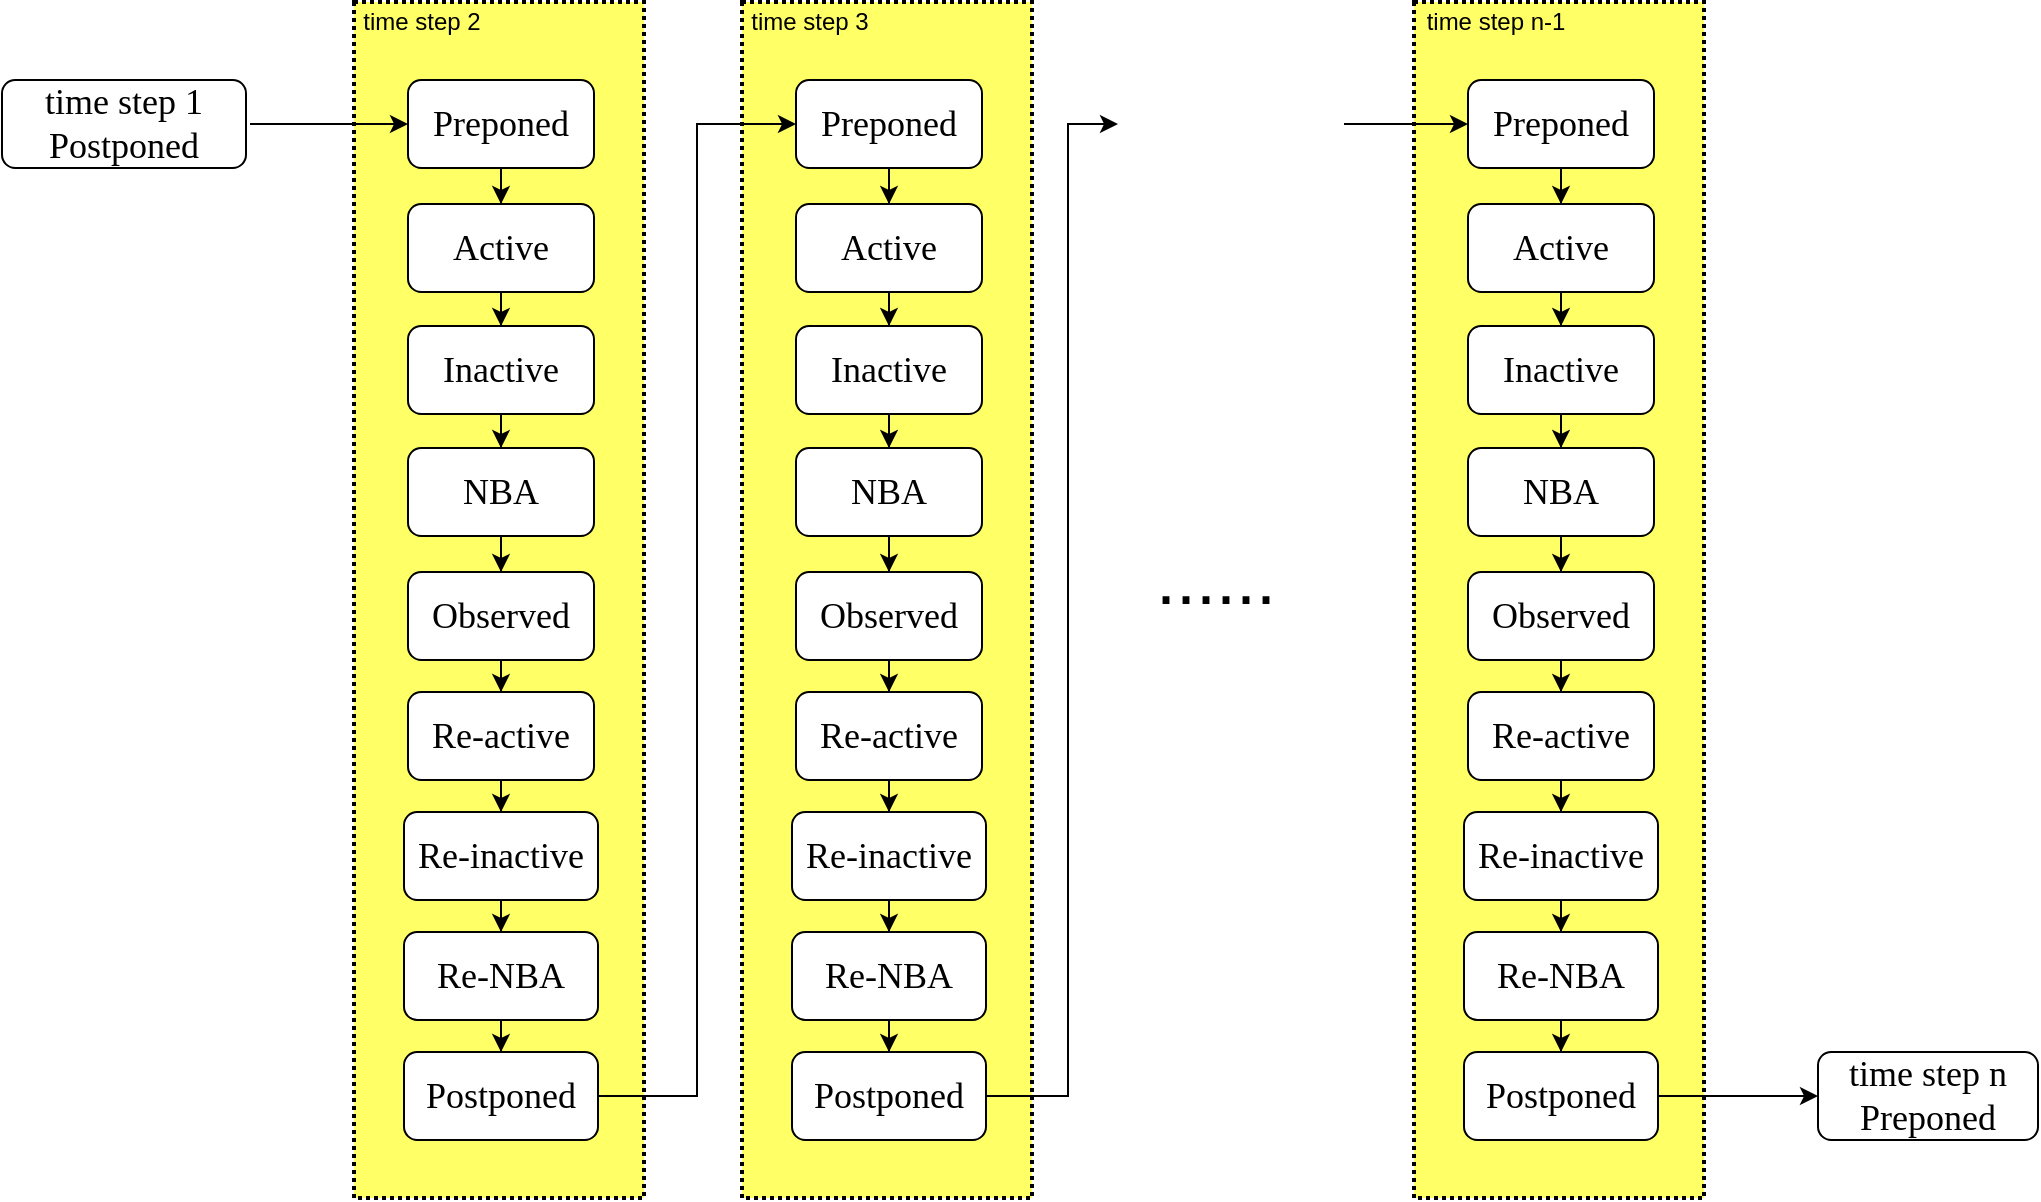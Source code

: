 <mxfile version="14.6.13" type="device"><diagram id="Jv9340CYVDwZ9xtEjfs-" name="第 1 页"><mxGraphModel dx="1605" dy="696" grid="0" gridSize="10" guides="1" tooltips="1" connect="1" arrows="1" fold="1" page="0" pageScale="1" pageWidth="827" pageHeight="1169" math="0" shadow="0"><root><mxCell id="0"/><mxCell id="1" parent="0"/><mxCell id="A3qn32NgyqReRUtWt0mC-39" value="" style="rounded=0;whiteSpace=wrap;html=1;dashed=1;dashPattern=1 1;strokeWidth=2;fillColor=#FFFF66;" vertex="1" parent="1"><mxGeometry x="330" y="116" width="145" height="598" as="geometry"/></mxCell><mxCell id="A3qn32NgyqReRUtWt0mC-18" value="" style="rounded=0;whiteSpace=wrap;html=1;dashed=1;dashPattern=1 1;strokeWidth=2;fillColor=#FFFF66;" vertex="1" parent="1"><mxGeometry x="136" y="116" width="145" height="598" as="geometry"/></mxCell><mxCell id="A3qn32NgyqReRUtWt0mC-3" value="" style="edgeStyle=orthogonalEdgeStyle;rounded=0;orthogonalLoop=1;jettySize=auto;html=1;" edge="1" parent="1" source="A3qn32NgyqReRUtWt0mC-1" target="A3qn32NgyqReRUtWt0mC-2"><mxGeometry relative="1" as="geometry"/></mxCell><mxCell id="A3qn32NgyqReRUtWt0mC-1" value="&lt;font style=&quot;font-size: 18px&quot; face=&quot;Comic Sans MS&quot;&gt;Preponed&lt;/font&gt;" style="rounded=1;whiteSpace=wrap;html=1;" vertex="1" parent="1"><mxGeometry x="163" y="155" width="93" height="44" as="geometry"/></mxCell><mxCell id="A3qn32NgyqReRUtWt0mC-5" value="" style="edgeStyle=orthogonalEdgeStyle;rounded=0;orthogonalLoop=1;jettySize=auto;html=1;" edge="1" parent="1" source="A3qn32NgyqReRUtWt0mC-2" target="A3qn32NgyqReRUtWt0mC-4"><mxGeometry relative="1" as="geometry"/></mxCell><mxCell id="A3qn32NgyqReRUtWt0mC-2" value="&lt;font style=&quot;font-size: 18px&quot; face=&quot;Comic Sans MS&quot;&gt;Active&lt;/font&gt;" style="rounded=1;whiteSpace=wrap;html=1;" vertex="1" parent="1"><mxGeometry x="163" y="217" width="93" height="44" as="geometry"/></mxCell><mxCell id="A3qn32NgyqReRUtWt0mC-7" value="" style="edgeStyle=orthogonalEdgeStyle;rounded=0;orthogonalLoop=1;jettySize=auto;html=1;" edge="1" parent="1" source="A3qn32NgyqReRUtWt0mC-4" target="A3qn32NgyqReRUtWt0mC-6"><mxGeometry relative="1" as="geometry"/></mxCell><mxCell id="A3qn32NgyqReRUtWt0mC-4" value="&lt;font style=&quot;font-size: 18px&quot; face=&quot;Comic Sans MS&quot;&gt;Inactive&lt;/font&gt;" style="rounded=1;whiteSpace=wrap;html=1;" vertex="1" parent="1"><mxGeometry x="163" y="278" width="93" height="44" as="geometry"/></mxCell><mxCell id="A3qn32NgyqReRUtWt0mC-9" value="" style="edgeStyle=orthogonalEdgeStyle;rounded=0;orthogonalLoop=1;jettySize=auto;html=1;" edge="1" parent="1" source="A3qn32NgyqReRUtWt0mC-6" target="A3qn32NgyqReRUtWt0mC-8"><mxGeometry relative="1" as="geometry"/></mxCell><mxCell id="A3qn32NgyqReRUtWt0mC-6" value="&lt;font style=&quot;font-size: 18px&quot; face=&quot;Comic Sans MS&quot;&gt;NBA&lt;/font&gt;" style="rounded=1;whiteSpace=wrap;html=1;" vertex="1" parent="1"><mxGeometry x="163" y="339" width="93" height="44" as="geometry"/></mxCell><mxCell id="A3qn32NgyqReRUtWt0mC-11" value="" style="edgeStyle=orthogonalEdgeStyle;rounded=0;orthogonalLoop=1;jettySize=auto;html=1;" edge="1" parent="1" source="A3qn32NgyqReRUtWt0mC-8" target="A3qn32NgyqReRUtWt0mC-10"><mxGeometry relative="1" as="geometry"/></mxCell><mxCell id="A3qn32NgyqReRUtWt0mC-8" value="&lt;font style=&quot;font-size: 18px&quot; face=&quot;Comic Sans MS&quot;&gt;Observed&lt;/font&gt;" style="rounded=1;whiteSpace=wrap;html=1;" vertex="1" parent="1"><mxGeometry x="163" y="401" width="93" height="44" as="geometry"/></mxCell><mxCell id="A3qn32NgyqReRUtWt0mC-13" value="" style="edgeStyle=orthogonalEdgeStyle;rounded=0;orthogonalLoop=1;jettySize=auto;html=1;" edge="1" parent="1" source="A3qn32NgyqReRUtWt0mC-10" target="A3qn32NgyqReRUtWt0mC-12"><mxGeometry relative="1" as="geometry"/></mxCell><mxCell id="A3qn32NgyqReRUtWt0mC-10" value="&lt;font style=&quot;font-size: 18px&quot; face=&quot;Comic Sans MS&quot;&gt;Re-active&lt;/font&gt;" style="rounded=1;whiteSpace=wrap;html=1;" vertex="1" parent="1"><mxGeometry x="163" y="461" width="93" height="44" as="geometry"/></mxCell><mxCell id="A3qn32NgyqReRUtWt0mC-15" value="" style="edgeStyle=orthogonalEdgeStyle;rounded=0;orthogonalLoop=1;jettySize=auto;html=1;" edge="1" parent="1" source="A3qn32NgyqReRUtWt0mC-12" target="A3qn32NgyqReRUtWt0mC-14"><mxGeometry relative="1" as="geometry"/></mxCell><mxCell id="A3qn32NgyqReRUtWt0mC-12" value="&lt;font style=&quot;font-size: 18px&quot; face=&quot;Comic Sans MS&quot;&gt;Re-inactive&lt;/font&gt;" style="rounded=1;whiteSpace=wrap;html=1;" vertex="1" parent="1"><mxGeometry x="161" y="521" width="97" height="44" as="geometry"/></mxCell><mxCell id="A3qn32NgyqReRUtWt0mC-17" value="" style="edgeStyle=orthogonalEdgeStyle;rounded=0;orthogonalLoop=1;jettySize=auto;html=1;" edge="1" parent="1" source="A3qn32NgyqReRUtWt0mC-14" target="A3qn32NgyqReRUtWt0mC-16"><mxGeometry relative="1" as="geometry"/></mxCell><mxCell id="A3qn32NgyqReRUtWt0mC-14" value="&lt;font style=&quot;font-size: 18px&quot; face=&quot;Comic Sans MS&quot;&gt;Re-NBA&lt;/font&gt;" style="rounded=1;whiteSpace=wrap;html=1;" vertex="1" parent="1"><mxGeometry x="161" y="581" width="97" height="44" as="geometry"/></mxCell><mxCell id="A3qn32NgyqReRUtWt0mC-59" style="edgeStyle=orthogonalEdgeStyle;rounded=0;orthogonalLoop=1;jettySize=auto;html=1;entryX=0;entryY=0.5;entryDx=0;entryDy=0;" edge="1" parent="1" source="A3qn32NgyqReRUtWt0mC-16" target="A3qn32NgyqReRUtWt0mC-41"><mxGeometry relative="1" as="geometry"/></mxCell><mxCell id="A3qn32NgyqReRUtWt0mC-16" value="&lt;font style=&quot;font-size: 18px&quot; face=&quot;Comic Sans MS&quot;&gt;Postponed&lt;/font&gt;" style="rounded=1;whiteSpace=wrap;html=1;" vertex="1" parent="1"><mxGeometry x="161" y="641" width="97" height="44" as="geometry"/></mxCell><mxCell id="A3qn32NgyqReRUtWt0mC-19" value="time step 2" style="text;html=1;strokeColor=none;fillColor=none;align=center;verticalAlign=middle;whiteSpace=wrap;rounded=0;dashed=1;dashPattern=1 1;" vertex="1" parent="1"><mxGeometry x="139" y="116" width="62" height="20" as="geometry"/></mxCell><mxCell id="A3qn32NgyqReRUtWt0mC-20" value="" style="rounded=0;whiteSpace=wrap;html=1;dashed=1;dashPattern=1 1;strokeWidth=2;fillColor=#FFFF66;" vertex="1" parent="1"><mxGeometry x="666" y="116" width="145" height="598" as="geometry"/></mxCell><mxCell id="A3qn32NgyqReRUtWt0mC-21" value="" style="edgeStyle=orthogonalEdgeStyle;rounded=0;orthogonalLoop=1;jettySize=auto;html=1;" edge="1" parent="1" source="A3qn32NgyqReRUtWt0mC-22" target="A3qn32NgyqReRUtWt0mC-24"><mxGeometry relative="1" as="geometry"/></mxCell><mxCell id="A3qn32NgyqReRUtWt0mC-22" value="&lt;font style=&quot;font-size: 18px&quot; face=&quot;Comic Sans MS&quot;&gt;Preponed&lt;/font&gt;" style="rounded=1;whiteSpace=wrap;html=1;" vertex="1" parent="1"><mxGeometry x="693" y="155" width="93" height="44" as="geometry"/></mxCell><mxCell id="A3qn32NgyqReRUtWt0mC-23" value="" style="edgeStyle=orthogonalEdgeStyle;rounded=0;orthogonalLoop=1;jettySize=auto;html=1;" edge="1" parent="1" source="A3qn32NgyqReRUtWt0mC-24" target="A3qn32NgyqReRUtWt0mC-26"><mxGeometry relative="1" as="geometry"/></mxCell><mxCell id="A3qn32NgyqReRUtWt0mC-24" value="&lt;font style=&quot;font-size: 18px&quot; face=&quot;Comic Sans MS&quot;&gt;Active&lt;/font&gt;" style="rounded=1;whiteSpace=wrap;html=1;" vertex="1" parent="1"><mxGeometry x="693" y="217" width="93" height="44" as="geometry"/></mxCell><mxCell id="A3qn32NgyqReRUtWt0mC-25" value="" style="edgeStyle=orthogonalEdgeStyle;rounded=0;orthogonalLoop=1;jettySize=auto;html=1;" edge="1" parent="1" source="A3qn32NgyqReRUtWt0mC-26" target="A3qn32NgyqReRUtWt0mC-28"><mxGeometry relative="1" as="geometry"/></mxCell><mxCell id="A3qn32NgyqReRUtWt0mC-26" value="&lt;font style=&quot;font-size: 18px&quot; face=&quot;Comic Sans MS&quot;&gt;Inactive&lt;/font&gt;" style="rounded=1;whiteSpace=wrap;html=1;" vertex="1" parent="1"><mxGeometry x="693" y="278" width="93" height="44" as="geometry"/></mxCell><mxCell id="A3qn32NgyqReRUtWt0mC-27" value="" style="edgeStyle=orthogonalEdgeStyle;rounded=0;orthogonalLoop=1;jettySize=auto;html=1;" edge="1" parent="1" source="A3qn32NgyqReRUtWt0mC-28" target="A3qn32NgyqReRUtWt0mC-30"><mxGeometry relative="1" as="geometry"/></mxCell><mxCell id="A3qn32NgyqReRUtWt0mC-28" value="&lt;font style=&quot;font-size: 18px&quot; face=&quot;Comic Sans MS&quot;&gt;NBA&lt;/font&gt;" style="rounded=1;whiteSpace=wrap;html=1;" vertex="1" parent="1"><mxGeometry x="693" y="339" width="93" height="44" as="geometry"/></mxCell><mxCell id="A3qn32NgyqReRUtWt0mC-29" value="" style="edgeStyle=orthogonalEdgeStyle;rounded=0;orthogonalLoop=1;jettySize=auto;html=1;" edge="1" parent="1" source="A3qn32NgyqReRUtWt0mC-30" target="A3qn32NgyqReRUtWt0mC-32"><mxGeometry relative="1" as="geometry"/></mxCell><mxCell id="A3qn32NgyqReRUtWt0mC-30" value="&lt;font style=&quot;font-size: 18px&quot; face=&quot;Comic Sans MS&quot;&gt;Observed&lt;/font&gt;" style="rounded=1;whiteSpace=wrap;html=1;" vertex="1" parent="1"><mxGeometry x="693" y="401" width="93" height="44" as="geometry"/></mxCell><mxCell id="A3qn32NgyqReRUtWt0mC-31" value="" style="edgeStyle=orthogonalEdgeStyle;rounded=0;orthogonalLoop=1;jettySize=auto;html=1;" edge="1" parent="1" source="A3qn32NgyqReRUtWt0mC-32" target="A3qn32NgyqReRUtWt0mC-34"><mxGeometry relative="1" as="geometry"/></mxCell><mxCell id="A3qn32NgyqReRUtWt0mC-32" value="&lt;font style=&quot;font-size: 18px&quot; face=&quot;Comic Sans MS&quot;&gt;Re-active&lt;/font&gt;" style="rounded=1;whiteSpace=wrap;html=1;" vertex="1" parent="1"><mxGeometry x="693" y="461" width="93" height="44" as="geometry"/></mxCell><mxCell id="A3qn32NgyqReRUtWt0mC-33" value="" style="edgeStyle=orthogonalEdgeStyle;rounded=0;orthogonalLoop=1;jettySize=auto;html=1;" edge="1" parent="1" source="A3qn32NgyqReRUtWt0mC-34" target="A3qn32NgyqReRUtWt0mC-36"><mxGeometry relative="1" as="geometry"/></mxCell><mxCell id="A3qn32NgyqReRUtWt0mC-34" value="&lt;font style=&quot;font-size: 18px&quot; face=&quot;Comic Sans MS&quot;&gt;Re-inactive&lt;/font&gt;" style="rounded=1;whiteSpace=wrap;html=1;" vertex="1" parent="1"><mxGeometry x="691" y="521" width="97" height="44" as="geometry"/></mxCell><mxCell id="A3qn32NgyqReRUtWt0mC-35" value="" style="edgeStyle=orthogonalEdgeStyle;rounded=0;orthogonalLoop=1;jettySize=auto;html=1;" edge="1" parent="1" source="A3qn32NgyqReRUtWt0mC-36" target="A3qn32NgyqReRUtWt0mC-37"><mxGeometry relative="1" as="geometry"/></mxCell><mxCell id="A3qn32NgyqReRUtWt0mC-36" value="&lt;font style=&quot;font-size: 18px&quot; face=&quot;Comic Sans MS&quot;&gt;Re-NBA&lt;/font&gt;" style="rounded=1;whiteSpace=wrap;html=1;" vertex="1" parent="1"><mxGeometry x="691" y="581" width="97" height="44" as="geometry"/></mxCell><mxCell id="A3qn32NgyqReRUtWt0mC-66" value="" style="edgeStyle=orthogonalEdgeStyle;rounded=0;orthogonalLoop=1;jettySize=auto;html=1;" edge="1" parent="1" source="A3qn32NgyqReRUtWt0mC-37" target="A3qn32NgyqReRUtWt0mC-65"><mxGeometry relative="1" as="geometry"/></mxCell><mxCell id="A3qn32NgyqReRUtWt0mC-37" value="&lt;font style=&quot;font-size: 18px&quot; face=&quot;Comic Sans MS&quot;&gt;Postponed&lt;/font&gt;" style="rounded=1;whiteSpace=wrap;html=1;" vertex="1" parent="1"><mxGeometry x="691" y="641" width="97" height="44" as="geometry"/></mxCell><mxCell id="A3qn32NgyqReRUtWt0mC-38" value="time step n-1" style="text;html=1;strokeColor=none;fillColor=none;align=center;verticalAlign=middle;whiteSpace=wrap;rounded=0;dashed=1;dashPattern=1 1;" vertex="1" parent="1"><mxGeometry x="669" y="116" width="76" height="20" as="geometry"/></mxCell><mxCell id="A3qn32NgyqReRUtWt0mC-40" value="" style="edgeStyle=orthogonalEdgeStyle;rounded=0;orthogonalLoop=1;jettySize=auto;html=1;" edge="1" parent="1" source="A3qn32NgyqReRUtWt0mC-41" target="A3qn32NgyqReRUtWt0mC-43"><mxGeometry relative="1" as="geometry"/></mxCell><mxCell id="A3qn32NgyqReRUtWt0mC-41" value="&lt;font style=&quot;font-size: 18px&quot; face=&quot;Comic Sans MS&quot;&gt;Preponed&lt;/font&gt;" style="rounded=1;whiteSpace=wrap;html=1;" vertex="1" parent="1"><mxGeometry x="357" y="155" width="93" height="44" as="geometry"/></mxCell><mxCell id="A3qn32NgyqReRUtWt0mC-42" value="" style="edgeStyle=orthogonalEdgeStyle;rounded=0;orthogonalLoop=1;jettySize=auto;html=1;" edge="1" parent="1" source="A3qn32NgyqReRUtWt0mC-43" target="A3qn32NgyqReRUtWt0mC-45"><mxGeometry relative="1" as="geometry"/></mxCell><mxCell id="A3qn32NgyqReRUtWt0mC-43" value="&lt;font style=&quot;font-size: 18px&quot; face=&quot;Comic Sans MS&quot;&gt;Active&lt;/font&gt;" style="rounded=1;whiteSpace=wrap;html=1;" vertex="1" parent="1"><mxGeometry x="357" y="217" width="93" height="44" as="geometry"/></mxCell><mxCell id="A3qn32NgyqReRUtWt0mC-44" value="" style="edgeStyle=orthogonalEdgeStyle;rounded=0;orthogonalLoop=1;jettySize=auto;html=1;" edge="1" parent="1" source="A3qn32NgyqReRUtWt0mC-45" target="A3qn32NgyqReRUtWt0mC-47"><mxGeometry relative="1" as="geometry"/></mxCell><mxCell id="A3qn32NgyqReRUtWt0mC-45" value="&lt;font style=&quot;font-size: 18px&quot; face=&quot;Comic Sans MS&quot;&gt;Inactive&lt;/font&gt;" style="rounded=1;whiteSpace=wrap;html=1;" vertex="1" parent="1"><mxGeometry x="357" y="278" width="93" height="44" as="geometry"/></mxCell><mxCell id="A3qn32NgyqReRUtWt0mC-46" value="" style="edgeStyle=orthogonalEdgeStyle;rounded=0;orthogonalLoop=1;jettySize=auto;html=1;" edge="1" parent="1" source="A3qn32NgyqReRUtWt0mC-47" target="A3qn32NgyqReRUtWt0mC-49"><mxGeometry relative="1" as="geometry"/></mxCell><mxCell id="A3qn32NgyqReRUtWt0mC-47" value="&lt;font style=&quot;font-size: 18px&quot; face=&quot;Comic Sans MS&quot;&gt;NBA&lt;/font&gt;" style="rounded=1;whiteSpace=wrap;html=1;" vertex="1" parent="1"><mxGeometry x="357" y="339" width="93" height="44" as="geometry"/></mxCell><mxCell id="A3qn32NgyqReRUtWt0mC-48" value="" style="edgeStyle=orthogonalEdgeStyle;rounded=0;orthogonalLoop=1;jettySize=auto;html=1;" edge="1" parent="1" source="A3qn32NgyqReRUtWt0mC-49" target="A3qn32NgyqReRUtWt0mC-51"><mxGeometry relative="1" as="geometry"/></mxCell><mxCell id="A3qn32NgyqReRUtWt0mC-49" value="&lt;font style=&quot;font-size: 18px&quot; face=&quot;Comic Sans MS&quot;&gt;Observed&lt;/font&gt;" style="rounded=1;whiteSpace=wrap;html=1;" vertex="1" parent="1"><mxGeometry x="357" y="401" width="93" height="44" as="geometry"/></mxCell><mxCell id="A3qn32NgyqReRUtWt0mC-50" value="" style="edgeStyle=orthogonalEdgeStyle;rounded=0;orthogonalLoop=1;jettySize=auto;html=1;" edge="1" parent="1" source="A3qn32NgyqReRUtWt0mC-51" target="A3qn32NgyqReRUtWt0mC-53"><mxGeometry relative="1" as="geometry"/></mxCell><mxCell id="A3qn32NgyqReRUtWt0mC-51" value="&lt;font style=&quot;font-size: 18px&quot; face=&quot;Comic Sans MS&quot;&gt;Re-active&lt;/font&gt;" style="rounded=1;whiteSpace=wrap;html=1;" vertex="1" parent="1"><mxGeometry x="357" y="461" width="93" height="44" as="geometry"/></mxCell><mxCell id="A3qn32NgyqReRUtWt0mC-52" value="" style="edgeStyle=orthogonalEdgeStyle;rounded=0;orthogonalLoop=1;jettySize=auto;html=1;" edge="1" parent="1" source="A3qn32NgyqReRUtWt0mC-53" target="A3qn32NgyqReRUtWt0mC-55"><mxGeometry relative="1" as="geometry"/></mxCell><mxCell id="A3qn32NgyqReRUtWt0mC-53" value="&lt;font style=&quot;font-size: 18px&quot; face=&quot;Comic Sans MS&quot;&gt;Re-inactive&lt;/font&gt;" style="rounded=1;whiteSpace=wrap;html=1;" vertex="1" parent="1"><mxGeometry x="355" y="521" width="97" height="44" as="geometry"/></mxCell><mxCell id="A3qn32NgyqReRUtWt0mC-54" value="" style="edgeStyle=orthogonalEdgeStyle;rounded=0;orthogonalLoop=1;jettySize=auto;html=1;" edge="1" parent="1" source="A3qn32NgyqReRUtWt0mC-55" target="A3qn32NgyqReRUtWt0mC-56"><mxGeometry relative="1" as="geometry"/></mxCell><mxCell id="A3qn32NgyqReRUtWt0mC-55" value="&lt;font style=&quot;font-size: 18px&quot; face=&quot;Comic Sans MS&quot;&gt;Re-NBA&lt;/font&gt;" style="rounded=1;whiteSpace=wrap;html=1;" vertex="1" parent="1"><mxGeometry x="355" y="581" width="97" height="44" as="geometry"/></mxCell><mxCell id="A3qn32NgyqReRUtWt0mC-61" style="edgeStyle=orthogonalEdgeStyle;rounded=0;orthogonalLoop=1;jettySize=auto;html=1;" edge="1" parent="1" source="A3qn32NgyqReRUtWt0mC-56"><mxGeometry relative="1" as="geometry"><mxPoint x="518" y="177" as="targetPoint"/><Array as="points"><mxPoint x="493" y="663"/><mxPoint x="493" y="177"/></Array></mxGeometry></mxCell><mxCell id="A3qn32NgyqReRUtWt0mC-56" value="&lt;font style=&quot;font-size: 18px&quot; face=&quot;Comic Sans MS&quot;&gt;Postponed&lt;/font&gt;" style="rounded=1;whiteSpace=wrap;html=1;" vertex="1" parent="1"><mxGeometry x="355" y="641" width="97" height="44" as="geometry"/></mxCell><mxCell id="A3qn32NgyqReRUtWt0mC-57" value="time step 3" style="text;html=1;strokeColor=none;fillColor=none;align=center;verticalAlign=middle;whiteSpace=wrap;rounded=0;dashed=1;dashPattern=1 1;" vertex="1" parent="1"><mxGeometry x="333" y="116" width="62" height="20" as="geometry"/></mxCell><mxCell id="A3qn32NgyqReRUtWt0mC-58" value="&lt;font style=&quot;font-size: 36px&quot;&gt;......&lt;/font&gt;" style="text;html=1;strokeColor=none;fillColor=none;align=center;verticalAlign=middle;whiteSpace=wrap;rounded=0;dashed=1;dashPattern=1 1;" vertex="1" parent="1"><mxGeometry x="514" y="366" width="106" height="75" as="geometry"/></mxCell><mxCell id="A3qn32NgyqReRUtWt0mC-60" value="" style="endArrow=classic;html=1;entryX=0;entryY=0.5;entryDx=0;entryDy=0;" edge="1" parent="1" target="A3qn32NgyqReRUtWt0mC-1"><mxGeometry width="50" height="50" relative="1" as="geometry"><mxPoint x="84" y="177" as="sourcePoint"/><mxPoint x="112" y="181" as="targetPoint"/></mxGeometry></mxCell><mxCell id="A3qn32NgyqReRUtWt0mC-63" value="&lt;font style=&quot;font-size: 18px&quot; face=&quot;Comic Sans MS&quot;&gt;time step 1 Postponed&lt;/font&gt;" style="rounded=1;whiteSpace=wrap;html=1;" vertex="1" parent="1"><mxGeometry x="-40" y="155" width="122" height="44" as="geometry"/></mxCell><mxCell id="A3qn32NgyqReRUtWt0mC-64" value="" style="endArrow=classic;html=1;entryX=0;entryY=0.5;entryDx=0;entryDy=0;" edge="1" parent="1" target="A3qn32NgyqReRUtWt0mC-22"><mxGeometry width="50" height="50" relative="1" as="geometry"><mxPoint x="631" y="177" as="sourcePoint"/><mxPoint x="650" y="157" as="targetPoint"/></mxGeometry></mxCell><mxCell id="A3qn32NgyqReRUtWt0mC-65" value="&lt;span style=&quot;font-family: &amp;#34;comic sans ms&amp;#34; ; font-size: 18px&quot;&gt;time step n Preponed&lt;/span&gt;" style="rounded=1;whiteSpace=wrap;html=1;" vertex="1" parent="1"><mxGeometry x="868" y="641" width="110" height="44" as="geometry"/></mxCell></root></mxGraphModel></diagram></mxfile>